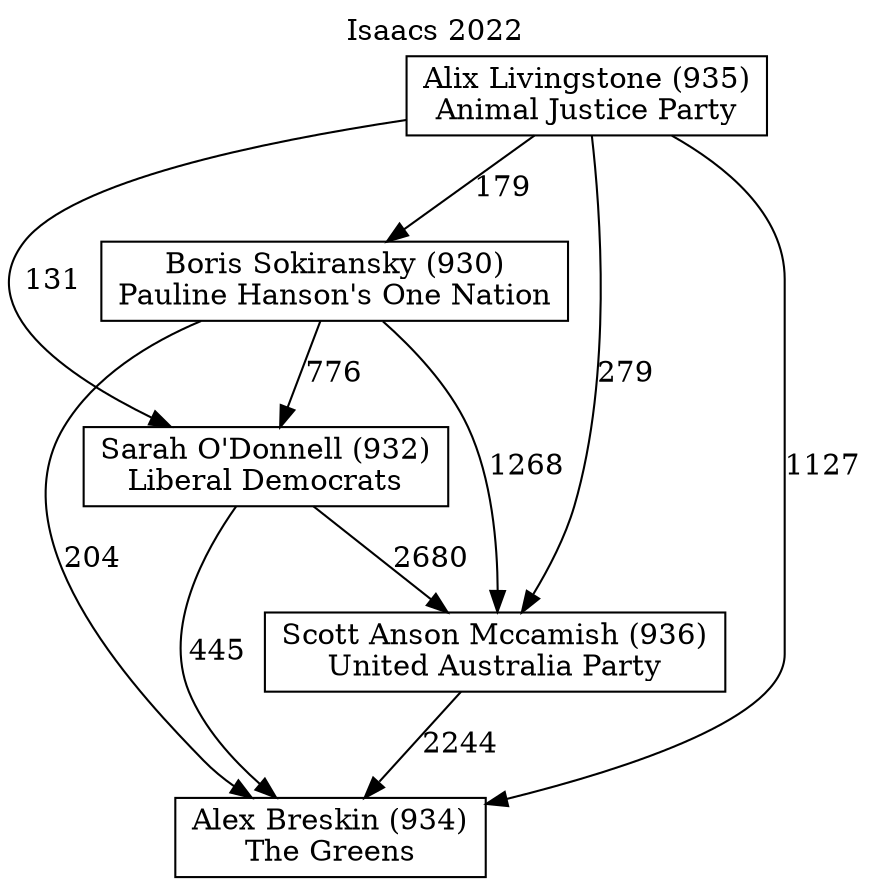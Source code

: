 // House preference flow
digraph "Alex Breskin (934)_Isaacs_2022" {
	graph [label="Isaacs 2022" labelloc=t mclimit=10]
	node [shape=box]
	"Alex Breskin (934)" [label="Alex Breskin (934)
The Greens"]
	"Scott Anson Mccamish (936)" [label="Scott Anson Mccamish (936)
United Australia Party"]
	"Sarah O'Donnell (932)" [label="Sarah O'Donnell (932)
Liberal Democrats"]
	"Boris Sokiransky (930)" [label="Boris Sokiransky (930)
Pauline Hanson's One Nation"]
	"Alix Livingstone (935)" [label="Alix Livingstone (935)
Animal Justice Party"]
	"Alex Breskin (934)" [label="Alex Breskin (934)
The Greens"]
	"Sarah O'Donnell (932)" [label="Sarah O'Donnell (932)
Liberal Democrats"]
	"Boris Sokiransky (930)" [label="Boris Sokiransky (930)
Pauline Hanson's One Nation"]
	"Alix Livingstone (935)" [label="Alix Livingstone (935)
Animal Justice Party"]
	"Alex Breskin (934)" [label="Alex Breskin (934)
The Greens"]
	"Boris Sokiransky (930)" [label="Boris Sokiransky (930)
Pauline Hanson's One Nation"]
	"Alix Livingstone (935)" [label="Alix Livingstone (935)
Animal Justice Party"]
	"Alex Breskin (934)" [label="Alex Breskin (934)
The Greens"]
	"Alix Livingstone (935)" [label="Alix Livingstone (935)
Animal Justice Party"]
	"Alix Livingstone (935)" [label="Alix Livingstone (935)
Animal Justice Party"]
	"Boris Sokiransky (930)" [label="Boris Sokiransky (930)
Pauline Hanson's One Nation"]
	"Alix Livingstone (935)" [label="Alix Livingstone (935)
Animal Justice Party"]
	"Alix Livingstone (935)" [label="Alix Livingstone (935)
Animal Justice Party"]
	"Sarah O'Donnell (932)" [label="Sarah O'Donnell (932)
Liberal Democrats"]
	"Boris Sokiransky (930)" [label="Boris Sokiransky (930)
Pauline Hanson's One Nation"]
	"Alix Livingstone (935)" [label="Alix Livingstone (935)
Animal Justice Party"]
	"Sarah O'Donnell (932)" [label="Sarah O'Donnell (932)
Liberal Democrats"]
	"Alix Livingstone (935)" [label="Alix Livingstone (935)
Animal Justice Party"]
	"Alix Livingstone (935)" [label="Alix Livingstone (935)
Animal Justice Party"]
	"Boris Sokiransky (930)" [label="Boris Sokiransky (930)
Pauline Hanson's One Nation"]
	"Alix Livingstone (935)" [label="Alix Livingstone (935)
Animal Justice Party"]
	"Alix Livingstone (935)" [label="Alix Livingstone (935)
Animal Justice Party"]
	"Scott Anson Mccamish (936)" [label="Scott Anson Mccamish (936)
United Australia Party"]
	"Sarah O'Donnell (932)" [label="Sarah O'Donnell (932)
Liberal Democrats"]
	"Boris Sokiransky (930)" [label="Boris Sokiransky (930)
Pauline Hanson's One Nation"]
	"Alix Livingstone (935)" [label="Alix Livingstone (935)
Animal Justice Party"]
	"Scott Anson Mccamish (936)" [label="Scott Anson Mccamish (936)
United Australia Party"]
	"Boris Sokiransky (930)" [label="Boris Sokiransky (930)
Pauline Hanson's One Nation"]
	"Alix Livingstone (935)" [label="Alix Livingstone (935)
Animal Justice Party"]
	"Scott Anson Mccamish (936)" [label="Scott Anson Mccamish (936)
United Australia Party"]
	"Alix Livingstone (935)" [label="Alix Livingstone (935)
Animal Justice Party"]
	"Alix Livingstone (935)" [label="Alix Livingstone (935)
Animal Justice Party"]
	"Boris Sokiransky (930)" [label="Boris Sokiransky (930)
Pauline Hanson's One Nation"]
	"Alix Livingstone (935)" [label="Alix Livingstone (935)
Animal Justice Party"]
	"Alix Livingstone (935)" [label="Alix Livingstone (935)
Animal Justice Party"]
	"Sarah O'Donnell (932)" [label="Sarah O'Donnell (932)
Liberal Democrats"]
	"Boris Sokiransky (930)" [label="Boris Sokiransky (930)
Pauline Hanson's One Nation"]
	"Alix Livingstone (935)" [label="Alix Livingstone (935)
Animal Justice Party"]
	"Sarah O'Donnell (932)" [label="Sarah O'Donnell (932)
Liberal Democrats"]
	"Alix Livingstone (935)" [label="Alix Livingstone (935)
Animal Justice Party"]
	"Alix Livingstone (935)" [label="Alix Livingstone (935)
Animal Justice Party"]
	"Boris Sokiransky (930)" [label="Boris Sokiransky (930)
Pauline Hanson's One Nation"]
	"Alix Livingstone (935)" [label="Alix Livingstone (935)
Animal Justice Party"]
	"Alix Livingstone (935)" [label="Alix Livingstone (935)
Animal Justice Party"]
	"Scott Anson Mccamish (936)" -> "Alex Breskin (934)" [label=2244]
	"Sarah O'Donnell (932)" -> "Scott Anson Mccamish (936)" [label=2680]
	"Boris Sokiransky (930)" -> "Sarah O'Donnell (932)" [label=776]
	"Alix Livingstone (935)" -> "Boris Sokiransky (930)" [label=179]
	"Sarah O'Donnell (932)" -> "Alex Breskin (934)" [label=445]
	"Boris Sokiransky (930)" -> "Alex Breskin (934)" [label=204]
	"Alix Livingstone (935)" -> "Alex Breskin (934)" [label=1127]
	"Alix Livingstone (935)" -> "Sarah O'Donnell (932)" [label=131]
	"Boris Sokiransky (930)" -> "Scott Anson Mccamish (936)" [label=1268]
	"Alix Livingstone (935)" -> "Scott Anson Mccamish (936)" [label=279]
}
